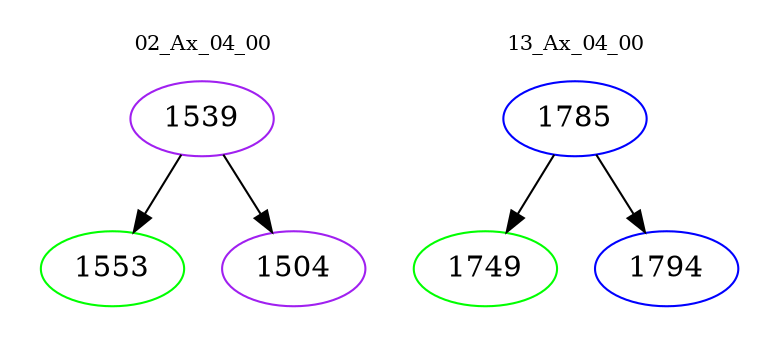 digraph{
subgraph cluster_0 {
color = white
label = "02_Ax_04_00";
fontsize=10;
T0_1539 [label="1539", color="purple"]
T0_1539 -> T0_1553 [color="black"]
T0_1553 [label="1553", color="green"]
T0_1539 -> T0_1504 [color="black"]
T0_1504 [label="1504", color="purple"]
}
subgraph cluster_1 {
color = white
label = "13_Ax_04_00";
fontsize=10;
T1_1785 [label="1785", color="blue"]
T1_1785 -> T1_1749 [color="black"]
T1_1749 [label="1749", color="green"]
T1_1785 -> T1_1794 [color="black"]
T1_1794 [label="1794", color="blue"]
}
}
